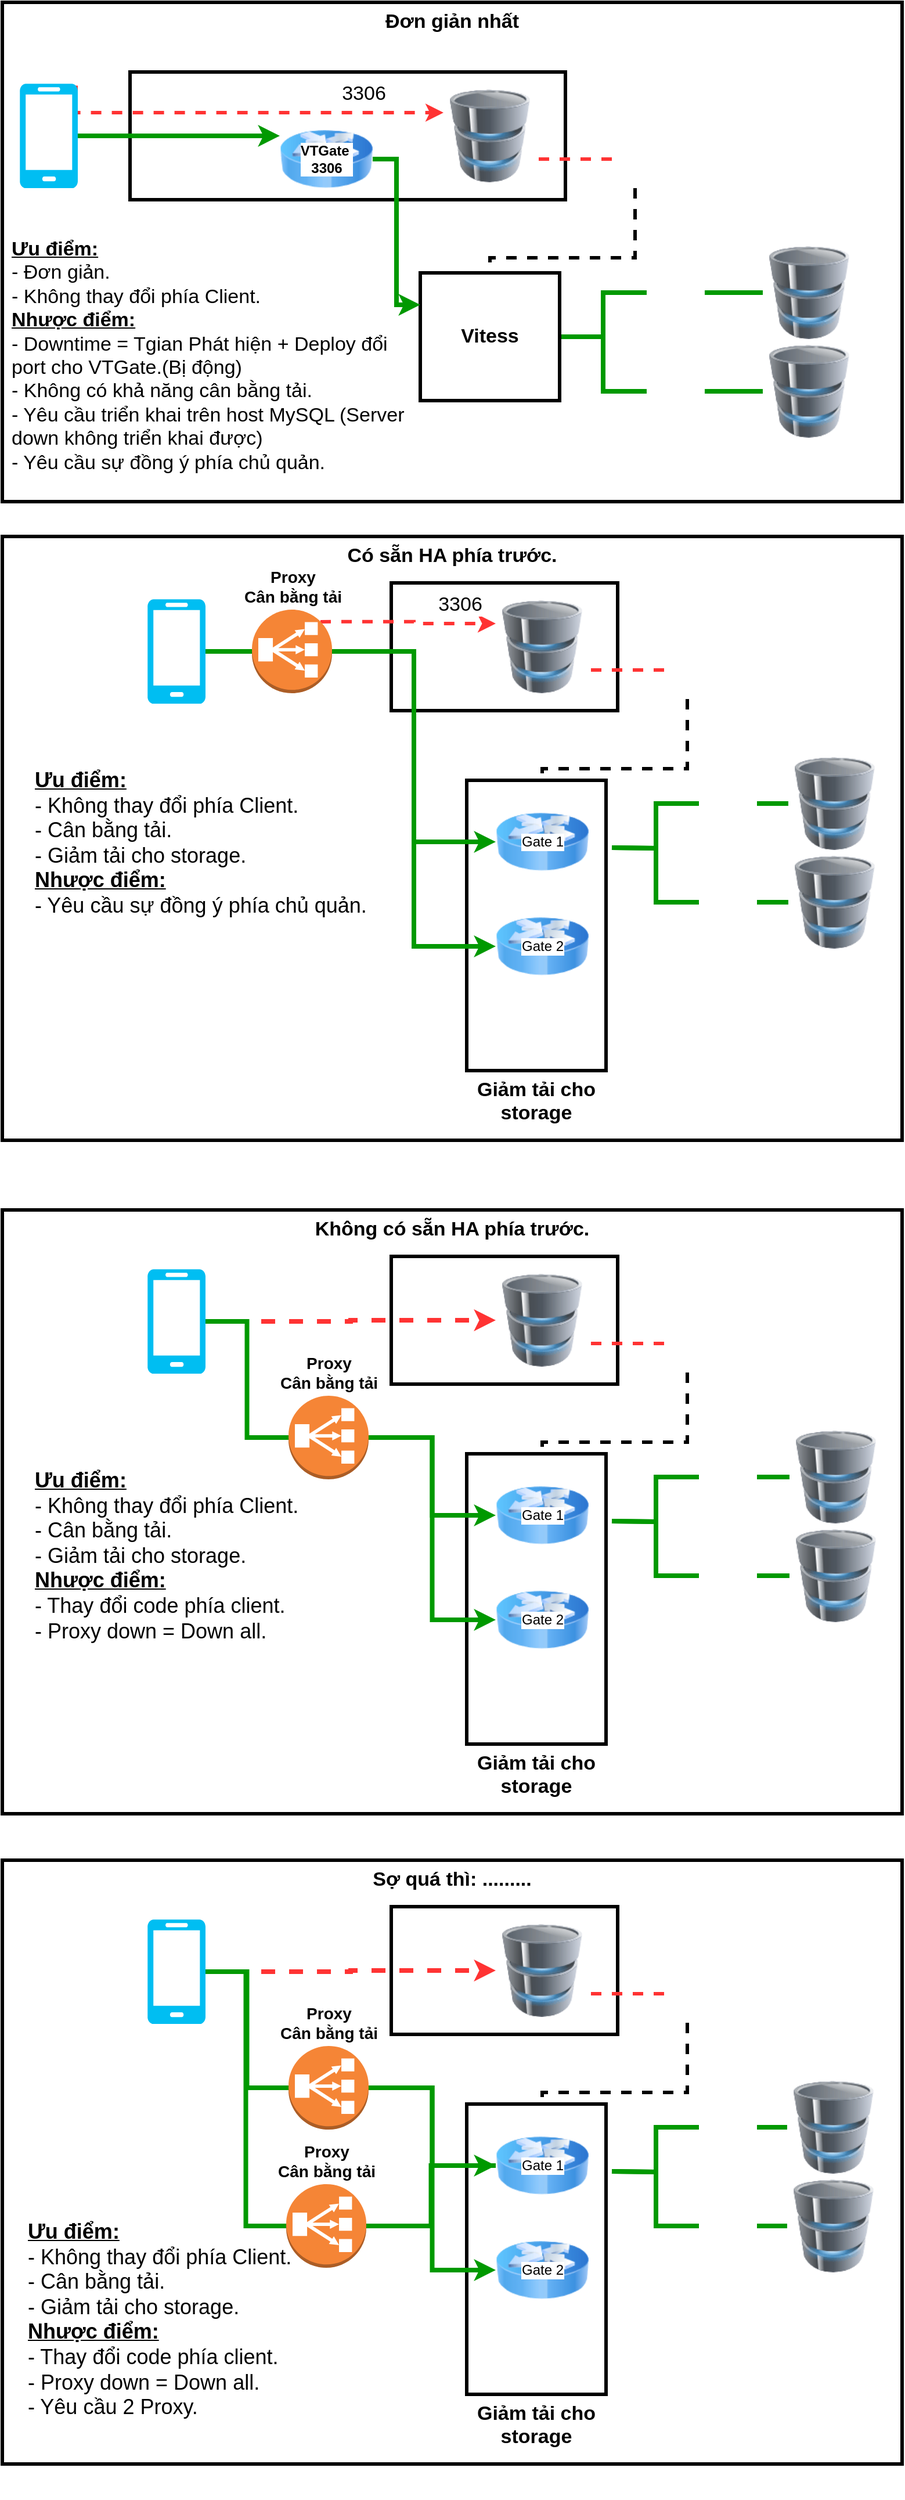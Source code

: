 <mxfile version="20.1.1" type="github">
  <diagram id="tpvBMUVeYkJdXAKDBtsC" name="Page-1">
    <mxGraphModel dx="2031" dy="1113" grid="1" gridSize="10" guides="1" tooltips="1" connect="1" arrows="1" fold="1" page="1" pageScale="1" pageWidth="850" pageHeight="1100" math="0" shadow="0">
      <root>
        <mxCell id="0" />
        <mxCell id="1" parent="0" />
        <mxCell id="9N-q147ZUJoEI5QJqwTF-1" value="&lt;b&gt;Có sẵn HA phía trước.&lt;/b&gt;" style="rounded=0;whiteSpace=wrap;html=1;fontSize=17;strokeWidth=3;verticalAlign=top;labelPosition=center;verticalLabelPosition=middle;align=center;" vertex="1" parent="1">
          <mxGeometry x="38" y="490" width="775" height="520" as="geometry" />
        </mxCell>
        <mxCell id="9N-q147ZUJoEI5QJqwTF-2" value="&lt;b&gt;&lt;font style=&quot;font-size: 17px;&quot;&gt;Giảm tải cho storage&lt;/font&gt;&lt;/b&gt;" style="rounded=0;whiteSpace=wrap;html=1;strokeWidth=3;labelPosition=center;verticalLabelPosition=bottom;align=center;verticalAlign=top;" vertex="1" parent="1">
          <mxGeometry x="438" y="700" width="120" height="250" as="geometry" />
        </mxCell>
        <mxCell id="9N-q147ZUJoEI5QJqwTF-27" value="&lt;b&gt;Đơn giản nhất&lt;/b&gt;" style="rounded=0;whiteSpace=wrap;html=1;fontSize=17;strokeWidth=3;verticalAlign=top;labelPosition=center;verticalLabelPosition=middle;align=center;" vertex="1" parent="1">
          <mxGeometry x="38" y="30" width="775" height="430" as="geometry" />
        </mxCell>
        <mxCell id="9N-q147ZUJoEI5QJqwTF-28" value="" style="rounded=0;whiteSpace=wrap;html=1;fontSize=17;strokeWidth=3;" vertex="1" parent="1">
          <mxGeometry x="148" y="90" width="375" height="110" as="geometry" />
        </mxCell>
        <mxCell id="9N-q147ZUJoEI5QJqwTF-29" style="edgeStyle=orthogonalEdgeStyle;rounded=0;orthogonalLoop=1;jettySize=auto;html=1;entryX=0;entryY=0.5;entryDx=0;entryDy=0;fontSize=17;endArrow=none;endFill=0;strokeWidth=4;strokeColor=#009900;" edge="1" parent="1" source="9N-q147ZUJoEI5QJqwTF-31" target="9N-q147ZUJoEI5QJqwTF-44">
          <mxGeometry relative="1" as="geometry" />
        </mxCell>
        <mxCell id="9N-q147ZUJoEI5QJqwTF-30" style="edgeStyle=orthogonalEdgeStyle;rounded=0;orthogonalLoop=1;jettySize=auto;html=1;entryX=0;entryY=0.5;entryDx=0;entryDy=0;fontSize=17;endArrow=none;endFill=0;strokeWidth=4;strokeColor=#009900;" edge="1" parent="1" source="9N-q147ZUJoEI5QJqwTF-31" target="9N-q147ZUJoEI5QJqwTF-47">
          <mxGeometry relative="1" as="geometry" />
        </mxCell>
        <mxCell id="9N-q147ZUJoEI5QJqwTF-31" value="&lt;b&gt;&lt;font style=&quot;font-size: 17px;&quot;&gt;Vitess&lt;/font&gt;&lt;/b&gt;" style="rounded=0;whiteSpace=wrap;html=1;strokeWidth=3;labelPosition=center;verticalLabelPosition=middle;align=center;verticalAlign=middle;" vertex="1" parent="1">
          <mxGeometry x="398" y="263" width="120" height="110" as="geometry" />
        </mxCell>
        <mxCell id="9N-q147ZUJoEI5QJqwTF-32" style="edgeStyle=orthogonalEdgeStyle;rounded=0;orthogonalLoop=1;jettySize=auto;html=1;entryX=0;entryY=0.25;entryDx=0;entryDy=0;fontSize=17;strokeWidth=3;exitX=0.97;exitY=0.02;exitDx=0;exitDy=0;exitPerimeter=0;strokeColor=#FF3333;dashed=1;" edge="1" parent="1" source="9N-q147ZUJoEI5QJqwTF-35" target="9N-q147ZUJoEI5QJqwTF-36">
          <mxGeometry relative="1" as="geometry">
            <Array as="points">
              <mxPoint x="102" y="125" />
            </Array>
          </mxGeometry>
        </mxCell>
        <mxCell id="9N-q147ZUJoEI5QJqwTF-33" value="3306" style="edgeLabel;html=1;align=center;verticalAlign=bottom;resizable=0;points=[];fontSize=17;" vertex="1" connectable="0" parent="9N-q147ZUJoEI5QJqwTF-32">
          <mxGeometry x="0.594" y="5" relative="1" as="geometry">
            <mxPoint as="offset" />
          </mxGeometry>
        </mxCell>
        <mxCell id="9N-q147ZUJoEI5QJqwTF-34" style="edgeStyle=orthogonalEdgeStyle;rounded=0;orthogonalLoop=1;jettySize=auto;html=1;entryX=0;entryY=0.25;entryDx=0;entryDy=0;fontSize=17;fontColor=#000000;endArrow=classic;endFill=1;strokeColor=#009900;strokeWidth=4;" edge="1" parent="1" source="9N-q147ZUJoEI5QJqwTF-35" target="9N-q147ZUJoEI5QJqwTF-41">
          <mxGeometry relative="1" as="geometry" />
        </mxCell>
        <mxCell id="9N-q147ZUJoEI5QJqwTF-35" value="" style="verticalLabelPosition=bottom;html=1;verticalAlign=top;align=center;strokeColor=none;fillColor=#00BEF2;shape=mxgraph.azure.mobile;pointerEvents=1;" vertex="1" parent="1">
          <mxGeometry x="53" y="100" width="50" height="90" as="geometry" />
        </mxCell>
        <mxCell id="9N-q147ZUJoEI5QJqwTF-36" value="" style="image;html=1;image=img/lib/clip_art/computers/Database_128x128.png;strokeWidth=3;" vertex="1" parent="1">
          <mxGeometry x="418" y="105" width="80" height="80" as="geometry" />
        </mxCell>
        <mxCell id="9N-q147ZUJoEI5QJqwTF-37" style="edgeStyle=orthogonalEdgeStyle;rounded=0;orthogonalLoop=1;jettySize=auto;html=1;entryX=1;entryY=0.75;entryDx=0;entryDy=0;fontSize=17;endArrow=none;endFill=0;strokeWidth=3;strokeColor=#FF3333;dashed=1;" edge="1" parent="1" source="9N-q147ZUJoEI5QJqwTF-39" target="9N-q147ZUJoEI5QJqwTF-36">
          <mxGeometry relative="1" as="geometry" />
        </mxCell>
        <mxCell id="9N-q147ZUJoEI5QJqwTF-38" style="edgeStyle=orthogonalEdgeStyle;rounded=0;orthogonalLoop=1;jettySize=auto;html=1;entryX=0.5;entryY=0;entryDx=0;entryDy=0;fontSize=17;endArrow=none;endFill=0;strokeWidth=3;dashed=1;" edge="1" parent="1" source="9N-q147ZUJoEI5QJqwTF-39" target="9N-q147ZUJoEI5QJqwTF-31">
          <mxGeometry relative="1" as="geometry">
            <Array as="points">
              <mxPoint x="583" y="250" />
              <mxPoint x="458" y="250" />
            </Array>
            <mxPoint x="498" y="250" as="targetPoint" />
          </mxGeometry>
        </mxCell>
        <mxCell id="9N-q147ZUJoEI5QJqwTF-39" value="" style="shape=image;html=1;verticalAlign=top;verticalLabelPosition=bottom;labelBackgroundColor=#ffffff;imageAspect=0;aspect=fixed;image=https://cdn4.iconfinder.com/data/icons/medic-two-tone/32/Pill_2-128.png;fontSize=17;strokeWidth=3;" vertex="1" parent="1">
          <mxGeometry x="563" y="140" width="50" height="50" as="geometry" />
        </mxCell>
        <mxCell id="9N-q147ZUJoEI5QJqwTF-40" style="edgeStyle=orthogonalEdgeStyle;rounded=0;orthogonalLoop=1;jettySize=auto;html=1;entryX=0;entryY=0.25;entryDx=0;entryDy=0;fontSize=17;endArrow=classic;endFill=1;strokeColor=#009900;strokeWidth=4;fontColor=#000000;" edge="1" parent="1" source="9N-q147ZUJoEI5QJqwTF-41" target="9N-q147ZUJoEI5QJqwTF-31">
          <mxGeometry relative="1" as="geometry" />
        </mxCell>
        <mxCell id="9N-q147ZUJoEI5QJqwTF-41" value="VTGate&amp;nbsp;&lt;br&gt;3306" style="image;html=1;image=img/lib/clip_art/networking/Router_Icon_128x128.png;verticalAlign=middle;fontSize=12;labelPosition=center;verticalLabelPosition=middle;align=center;fontStyle=1" vertex="1" parent="1">
          <mxGeometry x="277" y="125" width="80" height="80" as="geometry" />
        </mxCell>
        <mxCell id="9N-q147ZUJoEI5QJqwTF-42" value="" style="image;html=1;image=img/lib/clip_art/computers/Database_128x128.png;strokeWidth=3;" vertex="1" parent="1">
          <mxGeometry x="693" y="240" width="80" height="80" as="geometry" />
        </mxCell>
        <mxCell id="9N-q147ZUJoEI5QJqwTF-43" style="edgeStyle=orthogonalEdgeStyle;rounded=0;orthogonalLoop=1;jettySize=auto;html=1;entryX=0;entryY=0.5;entryDx=0;entryDy=0;fontSize=17;endArrow=none;endFill=0;strokeWidth=4;strokeColor=#009900;" edge="1" parent="1" source="9N-q147ZUJoEI5QJqwTF-44" target="9N-q147ZUJoEI5QJqwTF-42">
          <mxGeometry relative="1" as="geometry" />
        </mxCell>
        <mxCell id="9N-q147ZUJoEI5QJqwTF-44" value="" style="shape=image;html=1;verticalAlign=top;verticalLabelPosition=bottom;labelBackgroundColor=#ffffff;imageAspect=0;aspect=fixed;image=https://cdn4.iconfinder.com/data/icons/medic-two-tone/32/Pill_2-128.png;fontSize=17;strokeWidth=3;" vertex="1" parent="1">
          <mxGeometry x="593" y="255" width="50" height="50" as="geometry" />
        </mxCell>
        <mxCell id="9N-q147ZUJoEI5QJqwTF-45" value="" style="image;html=1;image=img/lib/clip_art/computers/Database_128x128.png;strokeWidth=3;" vertex="1" parent="1">
          <mxGeometry x="693" y="325" width="80" height="80" as="geometry" />
        </mxCell>
        <mxCell id="9N-q147ZUJoEI5QJqwTF-46" style="edgeStyle=orthogonalEdgeStyle;rounded=0;orthogonalLoop=1;jettySize=auto;html=1;entryX=0;entryY=0.5;entryDx=0;entryDy=0;fontSize=17;endArrow=none;endFill=0;strokeWidth=4;strokeColor=#009900;" edge="1" parent="1" source="9N-q147ZUJoEI5QJqwTF-47" target="9N-q147ZUJoEI5QJqwTF-45">
          <mxGeometry relative="1" as="geometry" />
        </mxCell>
        <mxCell id="9N-q147ZUJoEI5QJqwTF-47" value="" style="shape=image;html=1;verticalAlign=top;verticalLabelPosition=bottom;labelBackgroundColor=#ffffff;imageAspect=0;aspect=fixed;image=https://cdn4.iconfinder.com/data/icons/medic-two-tone/32/Pill_2-128.png;fontSize=17;strokeWidth=3;" vertex="1" parent="1">
          <mxGeometry x="593" y="340" width="50" height="50" as="geometry" />
        </mxCell>
        <mxCell id="9N-q147ZUJoEI5QJqwTF-48" value="&lt;font style=&quot;font-size: 17px; line-height: 1;&quot;&gt;&lt;b style=&quot;font-size: 17px;&quot;&gt;&lt;u style=&quot;font-size: 17px;&quot;&gt;Ưu điểm:&lt;/u&gt;&lt;/b&gt;&lt;br style=&quot;font-size: 17px;&quot;&gt;- Đơn giản.&lt;br style=&quot;font-size: 17px;&quot;&gt;- Không thay đổi phía Client.&lt;br style=&quot;font-size: 17px;&quot;&gt;&lt;b style=&quot;font-size: 17px;&quot;&gt;&lt;u style=&quot;font-size: 17px;&quot;&gt;Nhược điểm:&lt;/u&gt;&lt;/b&gt;&lt;br style=&quot;font-size: 17px;&quot;&gt;- Downtime = Tgian Phát hiện + Deploy đổi port cho VTGate.(Bị động)&lt;br style=&quot;font-size: 17px;&quot;&gt;- Không có khả năng cân bằng tải.&lt;br style=&quot;font-size: 17px;&quot;&gt;- Yêu cầu triển khai trên host MySQL (Server down không triển khai được)&amp;nbsp;&lt;br style=&quot;font-size: 17px;&quot;&gt;- Yêu cầu sự đồng ý phía chủ quản.&lt;br style=&quot;font-size: 17px;&quot;&gt;&lt;/font&gt;" style="text;html=1;strokeColor=none;fillColor=none;align=left;verticalAlign=top;whiteSpace=wrap;rounded=0;fontSize=17;fontColor=#000000;labelPosition=center;verticalLabelPosition=middle;" vertex="1" parent="1">
          <mxGeometry x="44" y="226" width="349" height="220" as="geometry" />
        </mxCell>
        <mxCell id="9N-q147ZUJoEI5QJqwTF-49" value="" style="rounded=0;whiteSpace=wrap;html=1;fontSize=17;strokeWidth=3;" vertex="1" parent="1">
          <mxGeometry x="373" y="530" width="195" height="110" as="geometry" />
        </mxCell>
        <mxCell id="9N-q147ZUJoEI5QJqwTF-50" style="edgeStyle=orthogonalEdgeStyle;rounded=0;orthogonalLoop=1;jettySize=auto;html=1;entryX=0;entryY=0.5;entryDx=0;entryDy=0;fontSize=17;endArrow=none;endFill=0;strokeWidth=4;strokeColor=#009900;" edge="1" parent="1" target="9N-q147ZUJoEI5QJqwTF-61">
          <mxGeometry relative="1" as="geometry">
            <mxPoint x="563" y="758.0" as="sourcePoint" />
          </mxGeometry>
        </mxCell>
        <mxCell id="9N-q147ZUJoEI5QJqwTF-51" style="edgeStyle=orthogonalEdgeStyle;rounded=0;orthogonalLoop=1;jettySize=auto;html=1;entryX=0;entryY=0.5;entryDx=0;entryDy=0;fontSize=17;endArrow=none;endFill=0;strokeWidth=4;strokeColor=#009900;" edge="1" parent="1" target="9N-q147ZUJoEI5QJqwTF-64">
          <mxGeometry relative="1" as="geometry">
            <mxPoint x="563" y="758.0" as="sourcePoint" />
          </mxGeometry>
        </mxCell>
        <mxCell id="9N-q147ZUJoEI5QJqwTF-52" style="edgeStyle=orthogonalEdgeStyle;rounded=0;orthogonalLoop=1;jettySize=auto;html=1;entryX=0;entryY=0.25;entryDx=0;entryDy=0;fontSize=17;strokeWidth=3;exitX=0.855;exitY=0.145;exitDx=0;exitDy=0;exitPerimeter=0;strokeColor=#FF3333;dashed=1;" edge="1" parent="1" source="9N-q147ZUJoEI5QJqwTF-68" target="9N-q147ZUJoEI5QJqwTF-55">
          <mxGeometry relative="1" as="geometry" />
        </mxCell>
        <mxCell id="9N-q147ZUJoEI5QJqwTF-53" value="3306" style="edgeLabel;html=1;align=center;verticalAlign=bottom;resizable=0;points=[];fontSize=17;" vertex="1" connectable="0" parent="9N-q147ZUJoEI5QJqwTF-52">
          <mxGeometry x="0.594" y="5" relative="1" as="geometry">
            <mxPoint as="offset" />
          </mxGeometry>
        </mxCell>
        <mxCell id="9N-q147ZUJoEI5QJqwTF-54" value="" style="verticalLabelPosition=bottom;html=1;verticalAlign=top;align=center;strokeColor=none;fillColor=#00BEF2;shape=mxgraph.azure.mobile;pointerEvents=1;" vertex="1" parent="1">
          <mxGeometry x="163" y="544" width="50" height="90" as="geometry" />
        </mxCell>
        <mxCell id="9N-q147ZUJoEI5QJqwTF-55" value="" style="image;html=1;image=img/lib/clip_art/computers/Database_128x128.png;strokeWidth=3;" vertex="1" parent="1">
          <mxGeometry x="463" y="545" width="80" height="80" as="geometry" />
        </mxCell>
        <mxCell id="9N-q147ZUJoEI5QJqwTF-56" style="edgeStyle=orthogonalEdgeStyle;rounded=0;orthogonalLoop=1;jettySize=auto;html=1;entryX=1;entryY=0.75;entryDx=0;entryDy=0;fontSize=17;endArrow=none;endFill=0;strokeWidth=3;strokeColor=#FF3333;dashed=1;" edge="1" parent="1" source="9N-q147ZUJoEI5QJqwTF-58" target="9N-q147ZUJoEI5QJqwTF-55">
          <mxGeometry relative="1" as="geometry" />
        </mxCell>
        <mxCell id="9N-q147ZUJoEI5QJqwTF-57" style="edgeStyle=orthogonalEdgeStyle;rounded=0;orthogonalLoop=1;jettySize=auto;html=1;entryX=0.5;entryY=0;entryDx=0;entryDy=0;fontSize=17;endArrow=none;endFill=0;strokeWidth=3;dashed=1;" edge="1" parent="1" source="9N-q147ZUJoEI5QJqwTF-58">
          <mxGeometry relative="1" as="geometry">
            <Array as="points">
              <mxPoint x="628" y="690" />
              <mxPoint x="503" y="690" />
            </Array>
            <mxPoint x="503" y="703" as="targetPoint" />
          </mxGeometry>
        </mxCell>
        <mxCell id="9N-q147ZUJoEI5QJqwTF-58" value="" style="shape=image;html=1;verticalAlign=top;verticalLabelPosition=bottom;labelBackgroundColor=#ffffff;imageAspect=0;aspect=fixed;image=https://cdn4.iconfinder.com/data/icons/medic-two-tone/32/Pill_2-128.png;fontSize=17;strokeWidth=3;" vertex="1" parent="1">
          <mxGeometry x="608" y="580" width="50" height="50" as="geometry" />
        </mxCell>
        <mxCell id="9N-q147ZUJoEI5QJqwTF-59" value="" style="image;html=1;image=img/lib/clip_art/computers/Database_128x128.png;strokeWidth=3;" vertex="1" parent="1">
          <mxGeometry x="715" y="680" width="80" height="80" as="geometry" />
        </mxCell>
        <mxCell id="9N-q147ZUJoEI5QJqwTF-60" style="edgeStyle=orthogonalEdgeStyle;rounded=0;orthogonalLoop=1;jettySize=auto;html=1;entryX=0;entryY=0.5;entryDx=0;entryDy=0;fontSize=17;endArrow=none;endFill=0;strokeWidth=4;strokeColor=#009900;" edge="1" parent="1" source="9N-q147ZUJoEI5QJqwTF-61" target="9N-q147ZUJoEI5QJqwTF-59">
          <mxGeometry relative="1" as="geometry" />
        </mxCell>
        <mxCell id="9N-q147ZUJoEI5QJqwTF-61" value="" style="shape=image;html=1;verticalAlign=top;verticalLabelPosition=bottom;labelBackgroundColor=#ffffff;imageAspect=0;aspect=fixed;image=https://cdn4.iconfinder.com/data/icons/medic-two-tone/32/Pill_2-128.png;fontSize=17;strokeWidth=3;" vertex="1" parent="1">
          <mxGeometry x="638" y="695" width="50" height="50" as="geometry" />
        </mxCell>
        <mxCell id="9N-q147ZUJoEI5QJqwTF-62" value="" style="image;html=1;image=img/lib/clip_art/computers/Database_128x128.png;strokeWidth=3;" vertex="1" parent="1">
          <mxGeometry x="715" y="765" width="80" height="80" as="geometry" />
        </mxCell>
        <mxCell id="9N-q147ZUJoEI5QJqwTF-63" style="edgeStyle=orthogonalEdgeStyle;rounded=0;orthogonalLoop=1;jettySize=auto;html=1;entryX=0;entryY=0.5;entryDx=0;entryDy=0;fontSize=17;endArrow=none;endFill=0;strokeWidth=4;strokeColor=#009900;" edge="1" parent="1" source="9N-q147ZUJoEI5QJqwTF-64" target="9N-q147ZUJoEI5QJqwTF-62">
          <mxGeometry relative="1" as="geometry" />
        </mxCell>
        <mxCell id="9N-q147ZUJoEI5QJqwTF-64" value="" style="shape=image;html=1;verticalAlign=top;verticalLabelPosition=bottom;labelBackgroundColor=#ffffff;imageAspect=0;aspect=fixed;image=https://cdn4.iconfinder.com/data/icons/medic-two-tone/32/Pill_2-128.png;fontSize=17;strokeWidth=3;" vertex="1" parent="1">
          <mxGeometry x="638" y="780" width="50" height="50" as="geometry" />
        </mxCell>
        <mxCell id="9N-q147ZUJoEI5QJqwTF-65" value="&lt;font style=&quot;font-size: 18px; line-height: 1;&quot;&gt;&lt;b style=&quot;font-size: 18px;&quot;&gt;&lt;u style=&quot;font-size: 18px;&quot;&gt;Ưu điểm:&lt;/u&gt;&lt;/b&gt;&lt;br style=&quot;font-size: 18px;&quot;&gt;- Không thay đổi phía Client.&lt;br style=&quot;font-size: 18px;&quot;&gt;- Cân bằng tải.&lt;br style=&quot;font-size: 18px;&quot;&gt;- Giảm tải cho storage.&lt;br style=&quot;font-size: 18px;&quot;&gt;&lt;b style=&quot;font-size: 18px;&quot;&gt;&lt;u style=&quot;font-size: 18px;&quot;&gt;Nhược điểm:&lt;/u&gt;&lt;/b&gt;&lt;br style=&quot;font-size: 18px;&quot;&gt;- Yêu cầu sự đồng ý phía chủ quản.&lt;br style=&quot;font-size: 18px;&quot;&gt;&lt;/font&gt;" style="text;html=1;strokeColor=none;fillColor=none;align=left;verticalAlign=top;whiteSpace=wrap;rounded=0;fontSize=18;fontColor=#000000;labelPosition=center;verticalLabelPosition=middle;" vertex="1" parent="1">
          <mxGeometry x="63.5" y="683" width="310" height="247" as="geometry" />
        </mxCell>
        <mxCell id="9N-q147ZUJoEI5QJqwTF-66" style="edgeStyle=orthogonalEdgeStyle;rounded=0;orthogonalLoop=1;jettySize=auto;html=1;entryX=0;entryY=0.5;entryDx=0;entryDy=0;fontSize=14;fontColor=#000000;endArrow=classic;endFill=1;strokeColor=#009900;strokeWidth=4;" edge="1" parent="1" source="9N-q147ZUJoEI5QJqwTF-68" target="9N-q147ZUJoEI5QJqwTF-71">
          <mxGeometry relative="1" as="geometry" />
        </mxCell>
        <mxCell id="9N-q147ZUJoEI5QJqwTF-67" style="edgeStyle=orthogonalEdgeStyle;rounded=0;orthogonalLoop=1;jettySize=auto;html=1;entryX=0;entryY=0.5;entryDx=0;entryDy=0;fontSize=14;fontColor=#000000;endArrow=classic;endFill=1;strokeColor=#009900;strokeWidth=4;" edge="1" parent="1" source="9N-q147ZUJoEI5QJqwTF-68" target="9N-q147ZUJoEI5QJqwTF-70">
          <mxGeometry relative="1" as="geometry" />
        </mxCell>
        <mxCell id="9N-q147ZUJoEI5QJqwTF-68" value="&lt;b style=&quot;font-size: 14px;&quot;&gt;Proxy &lt;br&gt;Cân bằng tải&lt;/b&gt;" style="outlineConnect=0;dashed=0;verticalLabelPosition=top;verticalAlign=bottom;align=center;html=1;shape=mxgraph.aws3.classic_load_balancer;fillColor=#F58536;gradientColor=none;strokeWidth=3;labelPosition=center;" vertex="1" parent="1">
          <mxGeometry x="253" y="553" width="69" height="72" as="geometry" />
        </mxCell>
        <mxCell id="9N-q147ZUJoEI5QJqwTF-69" value="" style="edgeStyle=orthogonalEdgeStyle;rounded=0;orthogonalLoop=1;jettySize=auto;html=1;entryX=0;entryY=0.5;entryDx=0;entryDy=0;fontSize=17;fontColor=#000000;endArrow=none;endFill=1;strokeColor=#009900;strokeWidth=4;entryPerimeter=0;" edge="1" parent="1" source="9N-q147ZUJoEI5QJqwTF-54" target="9N-q147ZUJoEI5QJqwTF-68">
          <mxGeometry relative="1" as="geometry">
            <mxPoint x="148" y="585.0" as="sourcePoint" />
            <mxPoint x="318" y="715" as="targetPoint" />
          </mxGeometry>
        </mxCell>
        <mxCell id="9N-q147ZUJoEI5QJqwTF-70" value="Gate 1" style="image;html=1;image=img/lib/clip_art/networking/Router_Icon_128x128.png;verticalAlign=middle;fontSize=12;labelPosition=center;verticalLabelPosition=middle;align=center;" vertex="1" parent="1">
          <mxGeometry x="463" y="713" width="80" height="80" as="geometry" />
        </mxCell>
        <mxCell id="9N-q147ZUJoEI5QJqwTF-71" value="Gate 2" style="image;html=1;image=img/lib/clip_art/networking/Router_Icon_128x128.png;labelPosition=center;verticalLabelPosition=middle;align=center;verticalAlign=middle;" vertex="1" parent="1">
          <mxGeometry x="463" y="803" width="80" height="80" as="geometry" />
        </mxCell>
        <mxCell id="9N-q147ZUJoEI5QJqwTF-72" value="" style="shape=image;html=1;verticalAlign=top;verticalLabelPosition=bottom;labelBackgroundColor=#ffffff;imageAspect=0;aspect=fixed;image=https://cdn3.iconfinder.com/data/icons/arrows-397/48/arrow_infinity-128.png;strokeWidth=3;" vertex="1" parent="1">
          <mxGeometry x="473" y="883" width="60" height="60" as="geometry" />
        </mxCell>
        <mxCell id="9N-q147ZUJoEI5QJqwTF-73" value="&lt;b&gt;Không có sẵn HA phía trước.&lt;/b&gt;" style="rounded=0;whiteSpace=wrap;html=1;fontSize=17;strokeWidth=3;verticalAlign=top;labelPosition=center;verticalLabelPosition=middle;align=center;" vertex="1" parent="1">
          <mxGeometry x="38" y="1070" width="775" height="520" as="geometry" />
        </mxCell>
        <mxCell id="9N-q147ZUJoEI5QJqwTF-74" value="&lt;b&gt;&lt;font style=&quot;font-size: 17px;&quot;&gt;Giảm tải cho storage&lt;/font&gt;&lt;/b&gt;" style="rounded=0;whiteSpace=wrap;html=1;strokeWidth=3;labelPosition=center;verticalLabelPosition=bottom;align=center;verticalAlign=top;" vertex="1" parent="1">
          <mxGeometry x="438" y="1280" width="120" height="250" as="geometry" />
        </mxCell>
        <mxCell id="9N-q147ZUJoEI5QJqwTF-75" value="" style="rounded=0;whiteSpace=wrap;html=1;fontSize=17;strokeWidth=3;" vertex="1" parent="1">
          <mxGeometry x="373" y="1110" width="195" height="110" as="geometry" />
        </mxCell>
        <mxCell id="9N-q147ZUJoEI5QJqwTF-76" style="edgeStyle=orthogonalEdgeStyle;rounded=0;orthogonalLoop=1;jettySize=auto;html=1;entryX=0;entryY=0.5;entryDx=0;entryDy=0;fontSize=17;endArrow=none;endFill=0;strokeWidth=4;strokeColor=#009900;" edge="1" parent="1" target="9N-q147ZUJoEI5QJqwTF-86">
          <mxGeometry relative="1" as="geometry">
            <mxPoint x="563" y="1338.0" as="sourcePoint" />
          </mxGeometry>
        </mxCell>
        <mxCell id="9N-q147ZUJoEI5QJqwTF-77" style="edgeStyle=orthogonalEdgeStyle;rounded=0;orthogonalLoop=1;jettySize=auto;html=1;entryX=0;entryY=0.5;entryDx=0;entryDy=0;fontSize=17;endArrow=none;endFill=0;strokeWidth=4;strokeColor=#009900;" edge="1" parent="1" target="9N-q147ZUJoEI5QJqwTF-89">
          <mxGeometry relative="1" as="geometry">
            <mxPoint x="563" y="1338.0" as="sourcePoint" />
          </mxGeometry>
        </mxCell>
        <mxCell id="9N-q147ZUJoEI5QJqwTF-78" style="edgeStyle=orthogonalEdgeStyle;rounded=0;orthogonalLoop=1;jettySize=auto;html=1;fontSize=14;fontColor=#000000;endArrow=classic;endFill=1;strokeColor=#FF3333;strokeWidth=4;dashed=1;" edge="1" parent="1" source="9N-q147ZUJoEI5QJqwTF-79" target="9N-q147ZUJoEI5QJqwTF-80">
          <mxGeometry relative="1" as="geometry" />
        </mxCell>
        <mxCell id="9N-q147ZUJoEI5QJqwTF-79" value="" style="verticalLabelPosition=bottom;html=1;verticalAlign=top;align=center;strokeColor=none;fillColor=#00BEF2;shape=mxgraph.azure.mobile;pointerEvents=1;" vertex="1" parent="1">
          <mxGeometry x="163" y="1121" width="50" height="90" as="geometry" />
        </mxCell>
        <mxCell id="9N-q147ZUJoEI5QJqwTF-80" value="" style="image;html=1;image=img/lib/clip_art/computers/Database_128x128.png;strokeWidth=3;" vertex="1" parent="1">
          <mxGeometry x="463" y="1125" width="80" height="80" as="geometry" />
        </mxCell>
        <mxCell id="9N-q147ZUJoEI5QJqwTF-81" style="edgeStyle=orthogonalEdgeStyle;rounded=0;orthogonalLoop=1;jettySize=auto;html=1;entryX=1;entryY=0.75;entryDx=0;entryDy=0;fontSize=17;endArrow=none;endFill=0;strokeWidth=3;strokeColor=#FF3333;dashed=1;" edge="1" parent="1" source="9N-q147ZUJoEI5QJqwTF-83" target="9N-q147ZUJoEI5QJqwTF-80">
          <mxGeometry relative="1" as="geometry" />
        </mxCell>
        <mxCell id="9N-q147ZUJoEI5QJqwTF-82" style="edgeStyle=orthogonalEdgeStyle;rounded=0;orthogonalLoop=1;jettySize=auto;html=1;entryX=0.5;entryY=0;entryDx=0;entryDy=0;fontSize=17;endArrow=none;endFill=0;strokeWidth=3;dashed=1;" edge="1" parent="1" source="9N-q147ZUJoEI5QJqwTF-83">
          <mxGeometry relative="1" as="geometry">
            <Array as="points">
              <mxPoint x="628" y="1270" />
              <mxPoint x="503" y="1270" />
            </Array>
            <mxPoint x="503" y="1283" as="targetPoint" />
          </mxGeometry>
        </mxCell>
        <mxCell id="9N-q147ZUJoEI5QJqwTF-83" value="" style="shape=image;html=1;verticalAlign=top;verticalLabelPosition=bottom;labelBackgroundColor=#ffffff;imageAspect=0;aspect=fixed;image=https://cdn4.iconfinder.com/data/icons/medic-two-tone/32/Pill_2-128.png;fontSize=17;strokeWidth=3;" vertex="1" parent="1">
          <mxGeometry x="608" y="1160" width="50" height="50" as="geometry" />
        </mxCell>
        <mxCell id="9N-q147ZUJoEI5QJqwTF-84" value="" style="image;html=1;image=img/lib/clip_art/computers/Database_128x128.png;strokeWidth=3;" vertex="1" parent="1">
          <mxGeometry x="716" y="1260" width="80" height="80" as="geometry" />
        </mxCell>
        <mxCell id="9N-q147ZUJoEI5QJqwTF-85" style="edgeStyle=orthogonalEdgeStyle;rounded=0;orthogonalLoop=1;jettySize=auto;html=1;entryX=0;entryY=0.5;entryDx=0;entryDy=0;fontSize=17;endArrow=none;endFill=0;strokeWidth=4;strokeColor=#009900;" edge="1" parent="1" source="9N-q147ZUJoEI5QJqwTF-86" target="9N-q147ZUJoEI5QJqwTF-84">
          <mxGeometry relative="1" as="geometry" />
        </mxCell>
        <mxCell id="9N-q147ZUJoEI5QJqwTF-86" value="" style="shape=image;html=1;verticalAlign=top;verticalLabelPosition=bottom;labelBackgroundColor=#ffffff;imageAspect=0;aspect=fixed;image=https://cdn4.iconfinder.com/data/icons/medic-two-tone/32/Pill_2-128.png;fontSize=17;strokeWidth=3;" vertex="1" parent="1">
          <mxGeometry x="638" y="1275" width="50" height="50" as="geometry" />
        </mxCell>
        <mxCell id="9N-q147ZUJoEI5QJqwTF-87" value="" style="image;html=1;image=img/lib/clip_art/computers/Database_128x128.png;strokeWidth=3;" vertex="1" parent="1">
          <mxGeometry x="716" y="1345" width="80" height="80" as="geometry" />
        </mxCell>
        <mxCell id="9N-q147ZUJoEI5QJqwTF-88" style="edgeStyle=orthogonalEdgeStyle;rounded=0;orthogonalLoop=1;jettySize=auto;html=1;entryX=0;entryY=0.5;entryDx=0;entryDy=0;fontSize=17;endArrow=none;endFill=0;strokeWidth=4;strokeColor=#009900;" edge="1" parent="1" source="9N-q147ZUJoEI5QJqwTF-89" target="9N-q147ZUJoEI5QJqwTF-87">
          <mxGeometry relative="1" as="geometry" />
        </mxCell>
        <mxCell id="9N-q147ZUJoEI5QJqwTF-89" value="" style="shape=image;html=1;verticalAlign=top;verticalLabelPosition=bottom;labelBackgroundColor=#ffffff;imageAspect=0;aspect=fixed;image=https://cdn4.iconfinder.com/data/icons/medic-two-tone/32/Pill_2-128.png;fontSize=17;strokeWidth=3;" vertex="1" parent="1">
          <mxGeometry x="638" y="1360" width="50" height="50" as="geometry" />
        </mxCell>
        <mxCell id="9N-q147ZUJoEI5QJqwTF-90" value="&lt;font style=&quot;font-size: 18px; line-height: 1;&quot;&gt;&lt;b style=&quot;font-size: 18px;&quot;&gt;&lt;u style=&quot;font-size: 18px;&quot;&gt;Ưu điểm:&lt;/u&gt;&lt;/b&gt;&lt;br style=&quot;font-size: 18px;&quot;&gt;- Không thay đổi phía Client.&lt;br&gt;- Cân bằng tải.&lt;br&gt;- Giảm tải cho storage.&lt;br style=&quot;font-size: 18px;&quot;&gt;&lt;b style=&quot;font-size: 18px;&quot;&gt;&lt;u style=&quot;font-size: 18px;&quot;&gt;Nhược điểm:&lt;/u&gt;&lt;/b&gt;&lt;br style=&quot;font-size: 18px;&quot;&gt;- Thay đổi code phía client.&lt;br style=&quot;font-size: 18px;&quot;&gt;- Proxy down = Down all.&lt;br style=&quot;font-size: 18px;&quot;&gt;&lt;/font&gt;" style="text;html=1;strokeColor=none;fillColor=none;align=left;verticalAlign=top;whiteSpace=wrap;rounded=0;fontSize=18;fontColor=#000000;labelPosition=center;verticalLabelPosition=middle;" vertex="1" parent="1">
          <mxGeometry x="63.5" y="1286" width="310" height="247" as="geometry" />
        </mxCell>
        <mxCell id="9N-q147ZUJoEI5QJqwTF-91" style="edgeStyle=orthogonalEdgeStyle;rounded=0;orthogonalLoop=1;jettySize=auto;html=1;entryX=0;entryY=0.5;entryDx=0;entryDy=0;fontSize=14;fontColor=#000000;endArrow=classic;endFill=1;strokeColor=#009900;strokeWidth=4;" edge="1" parent="1" source="9N-q147ZUJoEI5QJqwTF-93" target="9N-q147ZUJoEI5QJqwTF-96">
          <mxGeometry relative="1" as="geometry" />
        </mxCell>
        <mxCell id="9N-q147ZUJoEI5QJqwTF-92" style="edgeStyle=orthogonalEdgeStyle;rounded=0;orthogonalLoop=1;jettySize=auto;html=1;entryX=0;entryY=0.5;entryDx=0;entryDy=0;fontSize=14;fontColor=#000000;endArrow=classic;endFill=1;strokeColor=#009900;strokeWidth=4;" edge="1" parent="1" source="9N-q147ZUJoEI5QJqwTF-93" target="9N-q147ZUJoEI5QJqwTF-95">
          <mxGeometry relative="1" as="geometry" />
        </mxCell>
        <mxCell id="9N-q147ZUJoEI5QJqwTF-93" value="&lt;b style=&quot;font-size: 14px;&quot;&gt;Proxy &lt;br&gt;Cân bằng tải&lt;/b&gt;" style="outlineConnect=0;dashed=0;verticalLabelPosition=top;verticalAlign=bottom;align=center;html=1;shape=mxgraph.aws3.classic_load_balancer;fillColor=#F58536;gradientColor=none;strokeWidth=3;labelPosition=center;" vertex="1" parent="1">
          <mxGeometry x="284.5" y="1230" width="69" height="72" as="geometry" />
        </mxCell>
        <mxCell id="9N-q147ZUJoEI5QJqwTF-94" value="" style="edgeStyle=orthogonalEdgeStyle;rounded=0;orthogonalLoop=1;jettySize=auto;html=1;entryX=0;entryY=0.5;entryDx=0;entryDy=0;fontSize=17;fontColor=#000000;endArrow=none;endFill=1;strokeColor=#009900;strokeWidth=4;entryPerimeter=0;" edge="1" parent="1" source="9N-q147ZUJoEI5QJqwTF-79" target="9N-q147ZUJoEI5QJqwTF-93">
          <mxGeometry relative="1" as="geometry">
            <mxPoint x="148" y="1165.0" as="sourcePoint" />
            <mxPoint x="318" y="1295" as="targetPoint" />
          </mxGeometry>
        </mxCell>
        <mxCell id="9N-q147ZUJoEI5QJqwTF-95" value="Gate 1" style="image;html=1;image=img/lib/clip_art/networking/Router_Icon_128x128.png;verticalAlign=middle;fontSize=12;labelPosition=center;verticalLabelPosition=middle;align=center;" vertex="1" parent="1">
          <mxGeometry x="463" y="1293" width="80" height="80" as="geometry" />
        </mxCell>
        <mxCell id="9N-q147ZUJoEI5QJqwTF-96" value="Gate 2" style="image;html=1;image=img/lib/clip_art/networking/Router_Icon_128x128.png;labelPosition=center;verticalLabelPosition=middle;align=center;verticalAlign=middle;" vertex="1" parent="1">
          <mxGeometry x="463" y="1383" width="80" height="80" as="geometry" />
        </mxCell>
        <mxCell id="9N-q147ZUJoEI5QJqwTF-97" value="" style="shape=image;html=1;verticalAlign=top;verticalLabelPosition=bottom;labelBackgroundColor=#ffffff;imageAspect=0;aspect=fixed;image=https://cdn3.iconfinder.com/data/icons/arrows-397/48/arrow_infinity-128.png;strokeWidth=3;" vertex="1" parent="1">
          <mxGeometry x="473" y="1463" width="60" height="60" as="geometry" />
        </mxCell>
        <mxCell id="9N-q147ZUJoEI5QJqwTF-98" value="&lt;b&gt;Sợ quá thì: .........&lt;/b&gt;" style="rounded=0;whiteSpace=wrap;html=1;fontSize=17;strokeWidth=3;verticalAlign=top;labelPosition=center;verticalLabelPosition=middle;align=center;" vertex="1" parent="1">
          <mxGeometry x="38" y="1630" width="775" height="520" as="geometry" />
        </mxCell>
        <mxCell id="9N-q147ZUJoEI5QJqwTF-99" value="&lt;b&gt;&lt;font style=&quot;font-size: 17px;&quot;&gt;Giảm tải cho storage&lt;/font&gt;&lt;/b&gt;" style="rounded=0;whiteSpace=wrap;html=1;strokeWidth=3;labelPosition=center;verticalLabelPosition=bottom;align=center;verticalAlign=top;" vertex="1" parent="1">
          <mxGeometry x="438" y="1840" width="120" height="250" as="geometry" />
        </mxCell>
        <mxCell id="9N-q147ZUJoEI5QJqwTF-100" value="" style="rounded=0;whiteSpace=wrap;html=1;fontSize=17;strokeWidth=3;" vertex="1" parent="1">
          <mxGeometry x="373" y="1670" width="195" height="110" as="geometry" />
        </mxCell>
        <mxCell id="9N-q147ZUJoEI5QJqwTF-101" style="edgeStyle=orthogonalEdgeStyle;rounded=0;orthogonalLoop=1;jettySize=auto;html=1;entryX=0;entryY=0.5;entryDx=0;entryDy=0;fontSize=17;endArrow=none;endFill=0;strokeWidth=4;strokeColor=#009900;" edge="1" parent="1" target="9N-q147ZUJoEI5QJqwTF-112">
          <mxGeometry relative="1" as="geometry">
            <mxPoint x="563" y="1898.0" as="sourcePoint" />
          </mxGeometry>
        </mxCell>
        <mxCell id="9N-q147ZUJoEI5QJqwTF-102" style="edgeStyle=orthogonalEdgeStyle;rounded=0;orthogonalLoop=1;jettySize=auto;html=1;entryX=0;entryY=0.5;entryDx=0;entryDy=0;fontSize=17;endArrow=none;endFill=0;strokeWidth=4;strokeColor=#009900;" edge="1" parent="1" target="9N-q147ZUJoEI5QJqwTF-115">
          <mxGeometry relative="1" as="geometry">
            <mxPoint x="563" y="1898.0" as="sourcePoint" />
          </mxGeometry>
        </mxCell>
        <mxCell id="9N-q147ZUJoEI5QJqwTF-103" style="edgeStyle=orthogonalEdgeStyle;rounded=0;orthogonalLoop=1;jettySize=auto;html=1;fontSize=14;fontColor=#000000;endArrow=classic;endFill=1;strokeColor=#FF3333;strokeWidth=4;dashed=1;" edge="1" parent="1" source="9N-q147ZUJoEI5QJqwTF-105" target="9N-q147ZUJoEI5QJqwTF-106">
          <mxGeometry relative="1" as="geometry" />
        </mxCell>
        <mxCell id="9N-q147ZUJoEI5QJqwTF-104" style="edgeStyle=orthogonalEdgeStyle;rounded=0;orthogonalLoop=1;jettySize=auto;html=1;entryX=0;entryY=0.5;entryDx=0;entryDy=0;entryPerimeter=0;fontSize=18;fontColor=#000000;endArrow=none;endFill=0;strokeColor=#009900;strokeWidth=4;" edge="1" parent="1" source="9N-q147ZUJoEI5QJqwTF-105" target="9N-q147ZUJoEI5QJqwTF-125">
          <mxGeometry relative="1" as="geometry" />
        </mxCell>
        <mxCell id="9N-q147ZUJoEI5QJqwTF-105" value="" style="verticalLabelPosition=bottom;html=1;verticalAlign=top;align=center;strokeColor=none;fillColor=#00BEF2;shape=mxgraph.azure.mobile;pointerEvents=1;" vertex="1" parent="1">
          <mxGeometry x="163" y="1681" width="50" height="90" as="geometry" />
        </mxCell>
        <mxCell id="9N-q147ZUJoEI5QJqwTF-106" value="" style="image;html=1;image=img/lib/clip_art/computers/Database_128x128.png;strokeWidth=3;" vertex="1" parent="1">
          <mxGeometry x="463" y="1685" width="80" height="80" as="geometry" />
        </mxCell>
        <mxCell id="9N-q147ZUJoEI5QJqwTF-107" style="edgeStyle=orthogonalEdgeStyle;rounded=0;orthogonalLoop=1;jettySize=auto;html=1;entryX=1;entryY=0.75;entryDx=0;entryDy=0;fontSize=17;endArrow=none;endFill=0;strokeWidth=3;strokeColor=#FF3333;dashed=1;" edge="1" parent="1" source="9N-q147ZUJoEI5QJqwTF-109" target="9N-q147ZUJoEI5QJqwTF-106">
          <mxGeometry relative="1" as="geometry" />
        </mxCell>
        <mxCell id="9N-q147ZUJoEI5QJqwTF-108" style="edgeStyle=orthogonalEdgeStyle;rounded=0;orthogonalLoop=1;jettySize=auto;html=1;entryX=0.5;entryY=0;entryDx=0;entryDy=0;fontSize=17;endArrow=none;endFill=0;strokeWidth=3;dashed=1;" edge="1" parent="1" source="9N-q147ZUJoEI5QJqwTF-109">
          <mxGeometry relative="1" as="geometry">
            <Array as="points">
              <mxPoint x="628" y="1830" />
              <mxPoint x="503" y="1830" />
            </Array>
            <mxPoint x="503" y="1843" as="targetPoint" />
          </mxGeometry>
        </mxCell>
        <mxCell id="9N-q147ZUJoEI5QJqwTF-109" value="" style="shape=image;html=1;verticalAlign=top;verticalLabelPosition=bottom;labelBackgroundColor=#ffffff;imageAspect=0;aspect=fixed;image=https://cdn4.iconfinder.com/data/icons/medic-two-tone/32/Pill_2-128.png;fontSize=17;strokeWidth=3;" vertex="1" parent="1">
          <mxGeometry x="608" y="1720" width="50" height="50" as="geometry" />
        </mxCell>
        <mxCell id="9N-q147ZUJoEI5QJqwTF-110" value="" style="image;html=1;image=img/lib/clip_art/computers/Database_128x128.png;strokeWidth=3;" vertex="1" parent="1">
          <mxGeometry x="714" y="1820" width="80" height="80" as="geometry" />
        </mxCell>
        <mxCell id="9N-q147ZUJoEI5QJqwTF-111" style="edgeStyle=orthogonalEdgeStyle;rounded=0;orthogonalLoop=1;jettySize=auto;html=1;entryX=0;entryY=0.5;entryDx=0;entryDy=0;fontSize=17;endArrow=none;endFill=0;strokeWidth=4;strokeColor=#009900;" edge="1" parent="1" source="9N-q147ZUJoEI5QJqwTF-112" target="9N-q147ZUJoEI5QJqwTF-110">
          <mxGeometry relative="1" as="geometry" />
        </mxCell>
        <mxCell id="9N-q147ZUJoEI5QJqwTF-112" value="" style="shape=image;html=1;verticalAlign=top;verticalLabelPosition=bottom;labelBackgroundColor=#ffffff;imageAspect=0;aspect=fixed;image=https://cdn4.iconfinder.com/data/icons/medic-two-tone/32/Pill_2-128.png;fontSize=17;strokeWidth=3;" vertex="1" parent="1">
          <mxGeometry x="638" y="1835" width="50" height="50" as="geometry" />
        </mxCell>
        <mxCell id="9N-q147ZUJoEI5QJqwTF-113" value="" style="image;html=1;image=img/lib/clip_art/computers/Database_128x128.png;strokeWidth=3;" vertex="1" parent="1">
          <mxGeometry x="714" y="1905" width="80" height="80" as="geometry" />
        </mxCell>
        <mxCell id="9N-q147ZUJoEI5QJqwTF-114" style="edgeStyle=orthogonalEdgeStyle;rounded=0;orthogonalLoop=1;jettySize=auto;html=1;entryX=0;entryY=0.5;entryDx=0;entryDy=0;fontSize=17;endArrow=none;endFill=0;strokeWidth=4;strokeColor=#009900;" edge="1" parent="1" source="9N-q147ZUJoEI5QJqwTF-115" target="9N-q147ZUJoEI5QJqwTF-113">
          <mxGeometry relative="1" as="geometry" />
        </mxCell>
        <mxCell id="9N-q147ZUJoEI5QJqwTF-115" value="" style="shape=image;html=1;verticalAlign=top;verticalLabelPosition=bottom;labelBackgroundColor=#ffffff;imageAspect=0;aspect=fixed;image=https://cdn4.iconfinder.com/data/icons/medic-two-tone/32/Pill_2-128.png;fontSize=17;strokeWidth=3;" vertex="1" parent="1">
          <mxGeometry x="638" y="1920" width="50" height="50" as="geometry" />
        </mxCell>
        <mxCell id="9N-q147ZUJoEI5QJqwTF-116" value="&lt;font style=&quot;font-size: 18px; line-height: 1;&quot;&gt;&lt;b style=&quot;font-size: 18px;&quot;&gt;&lt;u style=&quot;font-size: 18px;&quot;&gt;Ưu điểm:&lt;/u&gt;&lt;/b&gt;&lt;br style=&quot;font-size: 18px;&quot;&gt;- Không thay đổi phía Client.&lt;br&gt;- Cân bằng tải.&lt;br&gt;- Giảm tải cho storage.&lt;br style=&quot;font-size: 18px;&quot;&gt;&lt;b style=&quot;font-size: 18px;&quot;&gt;&lt;u style=&quot;font-size: 18px;&quot;&gt;Nhược điểm:&lt;/u&gt;&lt;/b&gt;&lt;br style=&quot;font-size: 18px;&quot;&gt;- Thay đổi code phía client.&lt;br style=&quot;font-size: 18px;&quot;&gt;- Proxy down = Down all.&lt;br&gt;- Yêu cầu 2 Proxy.&lt;br style=&quot;font-size: 18px;&quot;&gt;&lt;/font&gt;" style="text;html=1;strokeColor=none;fillColor=none;align=left;verticalAlign=top;whiteSpace=wrap;rounded=0;fontSize=18;fontColor=#000000;labelPosition=center;verticalLabelPosition=middle;" vertex="1" parent="1">
          <mxGeometry x="58" y="1933" width="310" height="247" as="geometry" />
        </mxCell>
        <mxCell id="9N-q147ZUJoEI5QJqwTF-117" style="edgeStyle=orthogonalEdgeStyle;rounded=0;orthogonalLoop=1;jettySize=auto;html=1;entryX=0;entryY=0.5;entryDx=0;entryDy=0;fontSize=14;fontColor=#000000;endArrow=classic;endFill=1;strokeColor=#009900;strokeWidth=4;" edge="1" parent="1" source="9N-q147ZUJoEI5QJqwTF-119" target="9N-q147ZUJoEI5QJqwTF-122">
          <mxGeometry relative="1" as="geometry" />
        </mxCell>
        <mxCell id="9N-q147ZUJoEI5QJqwTF-118" style="edgeStyle=orthogonalEdgeStyle;rounded=0;orthogonalLoop=1;jettySize=auto;html=1;entryX=0;entryY=0.5;entryDx=0;entryDy=0;fontSize=14;fontColor=#000000;endArrow=classic;endFill=1;strokeColor=#009900;strokeWidth=4;" edge="1" parent="1" source="9N-q147ZUJoEI5QJqwTF-119" target="9N-q147ZUJoEI5QJqwTF-121">
          <mxGeometry relative="1" as="geometry" />
        </mxCell>
        <mxCell id="9N-q147ZUJoEI5QJqwTF-119" value="&lt;b style=&quot;font-size: 14px;&quot;&gt;Proxy &lt;br&gt;Cân bằng tải&lt;/b&gt;" style="outlineConnect=0;dashed=0;verticalLabelPosition=top;verticalAlign=bottom;align=center;html=1;shape=mxgraph.aws3.classic_load_balancer;fillColor=#F58536;gradientColor=none;strokeWidth=3;labelPosition=center;" vertex="1" parent="1">
          <mxGeometry x="284.5" y="1790" width="69" height="72" as="geometry" />
        </mxCell>
        <mxCell id="9N-q147ZUJoEI5QJqwTF-120" value="" style="edgeStyle=orthogonalEdgeStyle;rounded=0;orthogonalLoop=1;jettySize=auto;html=1;entryX=0;entryY=0.5;entryDx=0;entryDy=0;fontSize=17;fontColor=#000000;endArrow=none;endFill=1;strokeColor=#009900;strokeWidth=4;entryPerimeter=0;" edge="1" parent="1" source="9N-q147ZUJoEI5QJqwTF-105" target="9N-q147ZUJoEI5QJqwTF-119">
          <mxGeometry relative="1" as="geometry">
            <mxPoint x="148" y="1725" as="sourcePoint" />
            <mxPoint x="318" y="1855" as="targetPoint" />
          </mxGeometry>
        </mxCell>
        <mxCell id="9N-q147ZUJoEI5QJqwTF-121" value="Gate 1" style="image;html=1;image=img/lib/clip_art/networking/Router_Icon_128x128.png;verticalAlign=middle;fontSize=12;labelPosition=center;verticalLabelPosition=middle;align=center;" vertex="1" parent="1">
          <mxGeometry x="463" y="1853" width="80" height="80" as="geometry" />
        </mxCell>
        <mxCell id="9N-q147ZUJoEI5QJqwTF-122" value="Gate 2" style="image;html=1;image=img/lib/clip_art/networking/Router_Icon_128x128.png;labelPosition=center;verticalLabelPosition=middle;align=center;verticalAlign=middle;" vertex="1" parent="1">
          <mxGeometry x="463" y="1943" width="80" height="80" as="geometry" />
        </mxCell>
        <mxCell id="9N-q147ZUJoEI5QJqwTF-123" value="" style="shape=image;html=1;verticalAlign=top;verticalLabelPosition=bottom;labelBackgroundColor=#ffffff;imageAspect=0;aspect=fixed;image=https://cdn3.iconfinder.com/data/icons/arrows-397/48/arrow_infinity-128.png;strokeWidth=3;" vertex="1" parent="1">
          <mxGeometry x="473" y="2023" width="60" height="60" as="geometry" />
        </mxCell>
        <mxCell id="9N-q147ZUJoEI5QJqwTF-124" style="edgeStyle=orthogonalEdgeStyle;rounded=0;orthogonalLoop=1;jettySize=auto;html=1;fontSize=18;fontColor=#000000;endArrow=none;endFill=0;strokeColor=#009900;strokeWidth=4;" edge="1" parent="1" source="9N-q147ZUJoEI5QJqwTF-125" target="9N-q147ZUJoEI5QJqwTF-121">
          <mxGeometry relative="1" as="geometry" />
        </mxCell>
        <mxCell id="9N-q147ZUJoEI5QJqwTF-125" value="&lt;b style=&quot;font-size: 14px;&quot;&gt;Proxy &lt;br&gt;Cân bằng tải&lt;/b&gt;" style="outlineConnect=0;dashed=0;verticalLabelPosition=top;verticalAlign=bottom;align=center;html=1;shape=mxgraph.aws3.classic_load_balancer;fillColor=#F58536;gradientColor=none;strokeWidth=3;labelPosition=center;" vertex="1" parent="1">
          <mxGeometry x="282.5" y="1909" width="69" height="72" as="geometry" />
        </mxCell>
      </root>
    </mxGraphModel>
  </diagram>
</mxfile>
